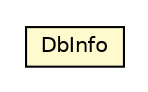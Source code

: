 #!/usr/local/bin/dot
#
# Class diagram 
# Generated by UMLGraph version R5_6_6-8-g8d7759 (http://www.umlgraph.org/)
#

digraph G {
	edge [fontname="Helvetica",fontsize=10,labelfontname="Helvetica",labelfontsize=10];
	node [fontname="Helvetica",fontsize=10,shape=plaintext];
	nodesep=0.25;
	ranksep=0.5;
	// org.dayatang.datasource4saas.dscreator.DbInfo
	c39456 [label=<<table title="org.dayatang.datasource4saas.dscreator.DbInfo" border="0" cellborder="1" cellspacing="0" cellpadding="2" port="p" bgcolor="lemonChiffon" href="./DbInfo.html">
		<tr><td><table border="0" cellspacing="0" cellpadding="1">
<tr><td align="center" balign="center"> DbInfo </td></tr>
		</table></td></tr>
		</table>>, URL="./DbInfo.html", fontname="Helvetica", fontcolor="black", fontsize=10.0];
}

